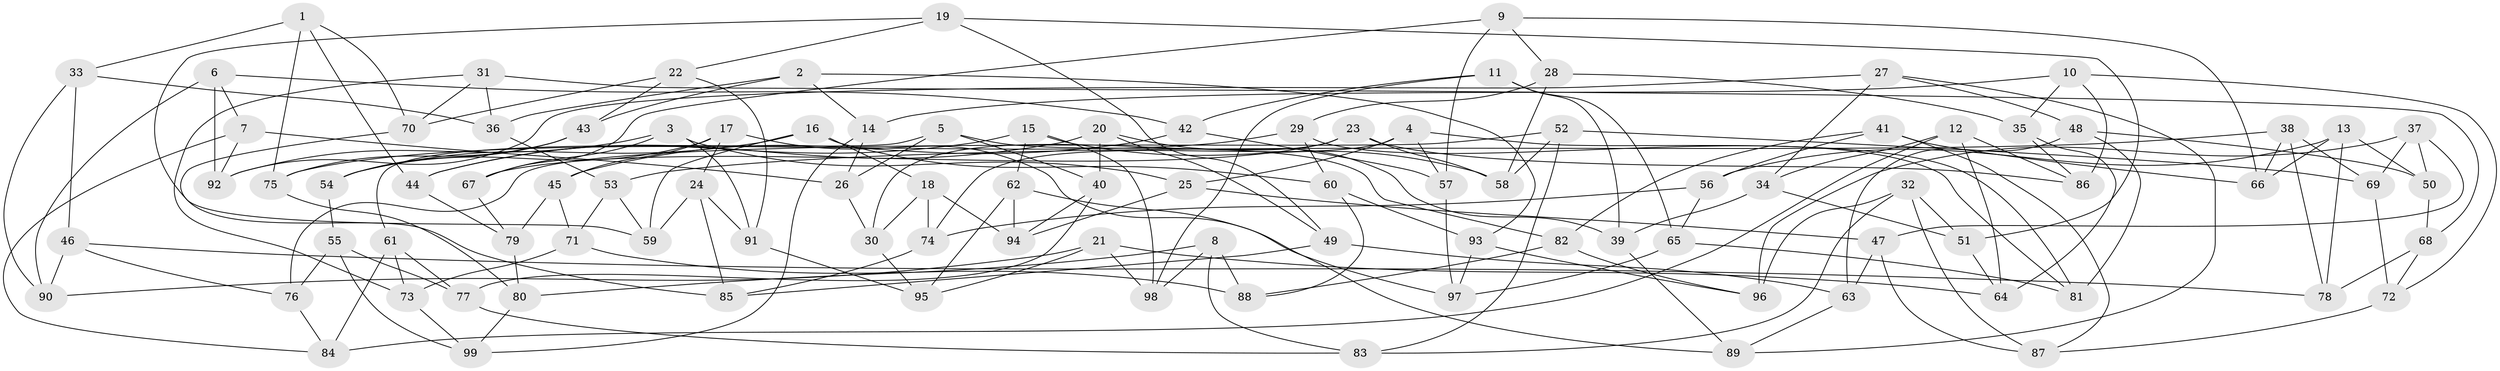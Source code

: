 // Generated by graph-tools (version 1.1) at 2025/38/03/09/25 02:38:07]
// undirected, 99 vertices, 198 edges
graph export_dot {
graph [start="1"]
  node [color=gray90,style=filled];
  1;
  2;
  3;
  4;
  5;
  6;
  7;
  8;
  9;
  10;
  11;
  12;
  13;
  14;
  15;
  16;
  17;
  18;
  19;
  20;
  21;
  22;
  23;
  24;
  25;
  26;
  27;
  28;
  29;
  30;
  31;
  32;
  33;
  34;
  35;
  36;
  37;
  38;
  39;
  40;
  41;
  42;
  43;
  44;
  45;
  46;
  47;
  48;
  49;
  50;
  51;
  52;
  53;
  54;
  55;
  56;
  57;
  58;
  59;
  60;
  61;
  62;
  63;
  64;
  65;
  66;
  67;
  68;
  69;
  70;
  71;
  72;
  73;
  74;
  75;
  76;
  77;
  78;
  79;
  80;
  81;
  82;
  83;
  84;
  85;
  86;
  87;
  88;
  89;
  90;
  91;
  92;
  93;
  94;
  95;
  96;
  97;
  98;
  99;
  1 -- 75;
  1 -- 44;
  1 -- 33;
  1 -- 70;
  2 -- 43;
  2 -- 93;
  2 -- 14;
  2 -- 36;
  3 -- 91;
  3 -- 92;
  3 -- 67;
  3 -- 25;
  4 -- 25;
  4 -- 74;
  4 -- 81;
  4 -- 57;
  5 -- 61;
  5 -- 26;
  5 -- 82;
  5 -- 40;
  6 -- 90;
  6 -- 7;
  6 -- 42;
  6 -- 92;
  7 -- 84;
  7 -- 92;
  7 -- 26;
  8 -- 88;
  8 -- 83;
  8 -- 98;
  8 -- 80;
  9 -- 28;
  9 -- 66;
  9 -- 67;
  9 -- 57;
  10 -- 72;
  10 -- 86;
  10 -- 35;
  10 -- 14;
  11 -- 65;
  11 -- 98;
  11 -- 42;
  11 -- 39;
  12 -- 84;
  12 -- 64;
  12 -- 34;
  12 -- 86;
  13 -- 56;
  13 -- 78;
  13 -- 50;
  13 -- 66;
  14 -- 99;
  14 -- 26;
  15 -- 62;
  15 -- 58;
  15 -- 44;
  15 -- 98;
  16 -- 54;
  16 -- 59;
  16 -- 18;
  16 -- 60;
  17 -- 54;
  17 -- 89;
  17 -- 24;
  17 -- 45;
  18 -- 74;
  18 -- 30;
  18 -- 94;
  19 -- 51;
  19 -- 22;
  19 -- 49;
  19 -- 59;
  20 -- 40;
  20 -- 39;
  20 -- 44;
  20 -- 49;
  21 -- 95;
  21 -- 64;
  21 -- 98;
  21 -- 90;
  22 -- 43;
  22 -- 91;
  22 -- 70;
  23 -- 86;
  23 -- 30;
  23 -- 58;
  23 -- 67;
  24 -- 59;
  24 -- 85;
  24 -- 91;
  25 -- 94;
  25 -- 47;
  26 -- 30;
  27 -- 34;
  27 -- 48;
  27 -- 89;
  27 -- 92;
  28 -- 35;
  28 -- 29;
  28 -- 58;
  29 -- 60;
  29 -- 75;
  29 -- 81;
  30 -- 95;
  31 -- 36;
  31 -- 68;
  31 -- 73;
  31 -- 70;
  32 -- 83;
  32 -- 51;
  32 -- 87;
  32 -- 96;
  33 -- 46;
  33 -- 36;
  33 -- 90;
  34 -- 51;
  34 -- 39;
  35 -- 64;
  35 -- 86;
  36 -- 53;
  37 -- 96;
  37 -- 50;
  37 -- 69;
  37 -- 47;
  38 -- 69;
  38 -- 53;
  38 -- 66;
  38 -- 78;
  39 -- 89;
  40 -- 94;
  40 -- 77;
  41 -- 56;
  41 -- 82;
  41 -- 66;
  41 -- 87;
  42 -- 45;
  42 -- 57;
  43 -- 75;
  43 -- 54;
  44 -- 79;
  45 -- 79;
  45 -- 71;
  46 -- 78;
  46 -- 90;
  46 -- 76;
  47 -- 63;
  47 -- 87;
  48 -- 81;
  48 -- 50;
  48 -- 63;
  49 -- 63;
  49 -- 85;
  50 -- 68;
  51 -- 64;
  52 -- 83;
  52 -- 69;
  52 -- 76;
  52 -- 58;
  53 -- 59;
  53 -- 71;
  54 -- 55;
  55 -- 76;
  55 -- 99;
  55 -- 77;
  56 -- 74;
  56 -- 65;
  57 -- 97;
  60 -- 88;
  60 -- 93;
  61 -- 84;
  61 -- 77;
  61 -- 73;
  62 -- 97;
  62 -- 94;
  62 -- 95;
  63 -- 89;
  65 -- 81;
  65 -- 97;
  67 -- 79;
  68 -- 78;
  68 -- 72;
  69 -- 72;
  70 -- 85;
  71 -- 73;
  71 -- 88;
  72 -- 87;
  73 -- 99;
  74 -- 85;
  75 -- 80;
  76 -- 84;
  77 -- 83;
  79 -- 80;
  80 -- 99;
  82 -- 96;
  82 -- 88;
  91 -- 95;
  93 -- 96;
  93 -- 97;
}
